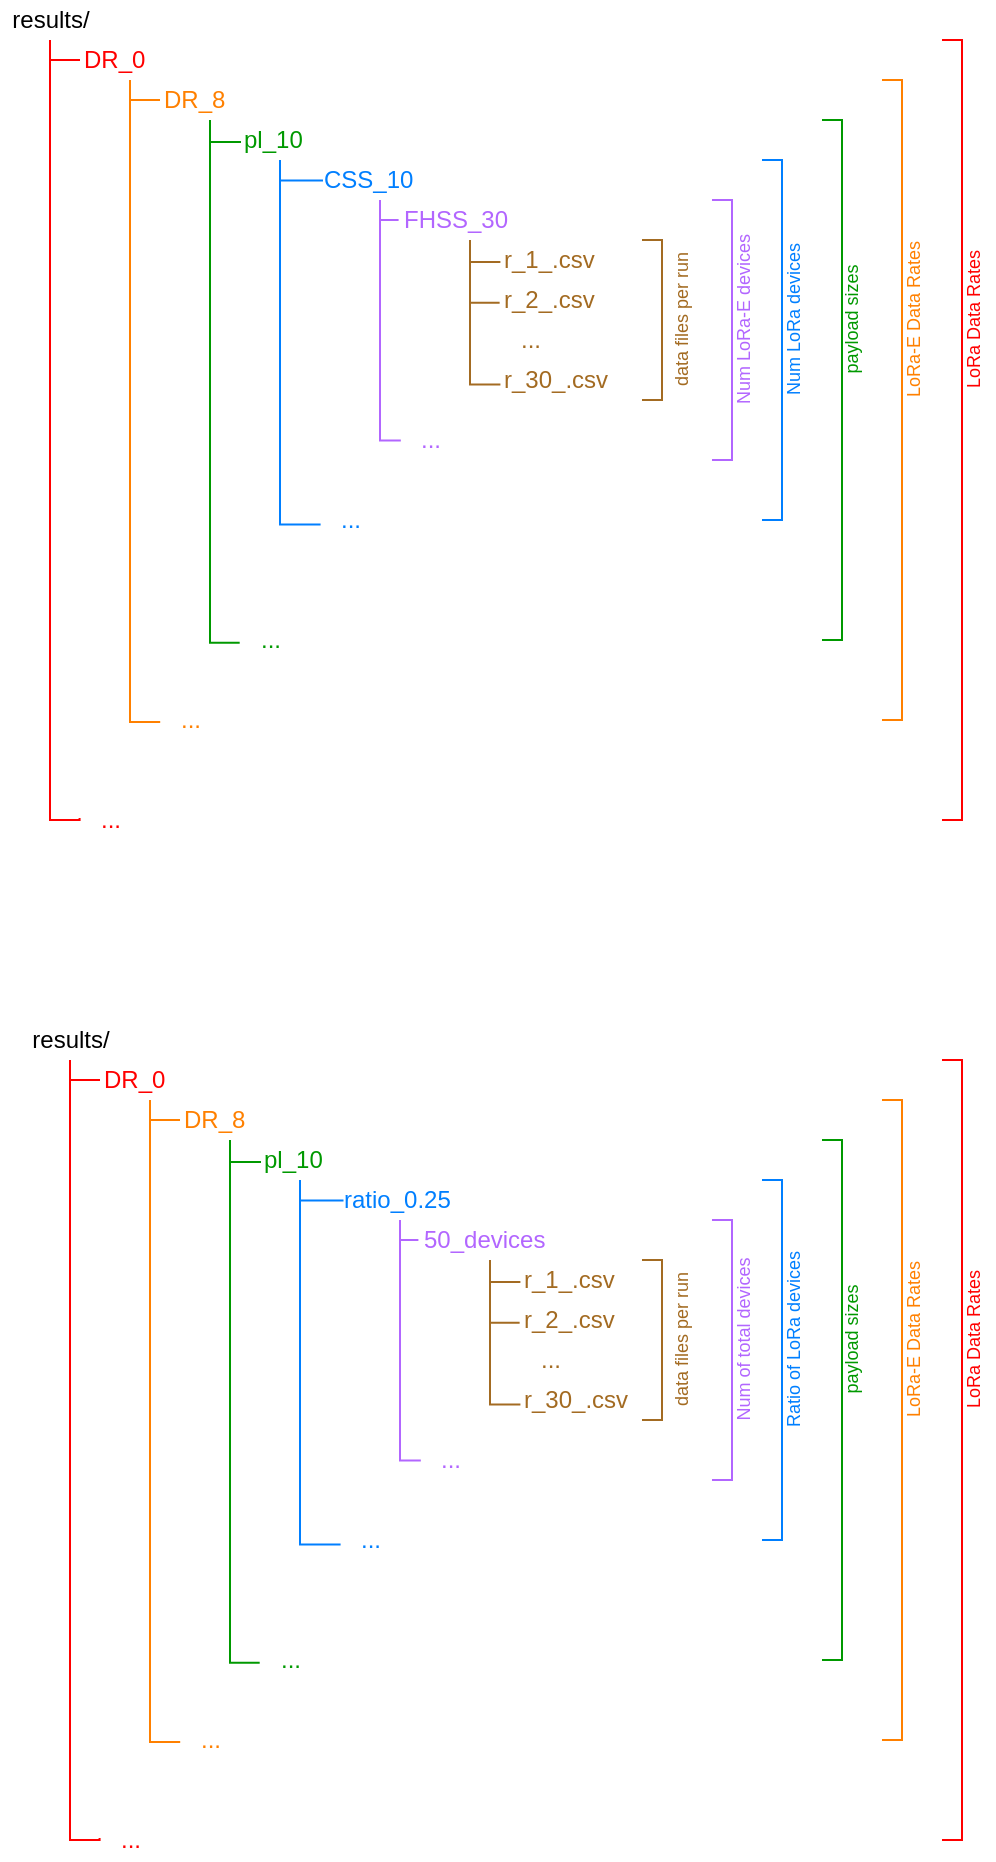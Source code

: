 <mxfile version="15.4.1" type="device"><diagram id="OHnnZ7AbStIHC8aZw9oQ" name="Page-1"><mxGraphModel dx="677" dy="420" grid="1" gridSize="10" guides="1" tooltips="1" connect="1" arrows="1" fold="1" page="1" pageScale="1" pageWidth="827" pageHeight="1169" math="0" shadow="0"><root><mxCell id="0"/><mxCell id="1" parent="0"/><mxCell id="uG-E0CZ2fcfd_I48C6CQ-13" style="edgeStyle=orthogonalEdgeStyle;rounded=0;orthogonalLoop=1;jettySize=auto;html=1;entryX=0;entryY=0.5;entryDx=0;entryDy=0;entryPerimeter=0;endArrow=none;endFill=0;fontColor=#FF0000;strokeColor=#FF0000;" edge="1" parent="1" source="uG-E0CZ2fcfd_I48C6CQ-2" target="uG-E0CZ2fcfd_I48C6CQ-4"><mxGeometry relative="1" as="geometry"><Array as="points"><mxPoint x="55" y="50"/></Array></mxGeometry></mxCell><mxCell id="uG-E0CZ2fcfd_I48C6CQ-15" style="edgeStyle=orthogonalEdgeStyle;rounded=0;orthogonalLoop=1;jettySize=auto;html=1;entryX=-0.007;entryY=0.45;entryDx=0;entryDy=0;entryPerimeter=0;endArrow=none;endFill=0;fontColor=#FF0000;strokeColor=#FF0000;" edge="1" parent="1" source="uG-E0CZ2fcfd_I48C6CQ-2" target="uG-E0CZ2fcfd_I48C6CQ-7"><mxGeometry relative="1" as="geometry"><mxPoint x="70.45" y="472" as="targetPoint"/><Array as="points"><mxPoint x="55" y="430"/><mxPoint x="70" y="430"/></Array></mxGeometry></mxCell><mxCell id="uG-E0CZ2fcfd_I48C6CQ-2" value="results/" style="text;html=1;align=center;verticalAlign=middle;resizable=0;points=[];autosize=1;strokeColor=none;fillColor=none;" vertex="1" parent="1"><mxGeometry x="30" y="20" width="50" height="20" as="geometry"/></mxCell><mxCell id="uG-E0CZ2fcfd_I48C6CQ-12" style="edgeStyle=orthogonalEdgeStyle;rounded=0;orthogonalLoop=1;jettySize=auto;html=1;entryX=0.003;entryY=0.571;entryDx=0;entryDy=0;entryPerimeter=0;endArrow=none;endFill=0;strokeColor=#FF8000;" edge="1" parent="1" source="uG-E0CZ2fcfd_I48C6CQ-4" target="uG-E0CZ2fcfd_I48C6CQ-10"><mxGeometry relative="1" as="geometry"><Array as="points"><mxPoint x="95" y="381"/><mxPoint x="110" y="381"/></Array></mxGeometry></mxCell><mxCell id="uG-E0CZ2fcfd_I48C6CQ-16" style="edgeStyle=orthogonalEdgeStyle;rounded=0;orthogonalLoop=1;jettySize=auto;html=1;entryX=0;entryY=0.5;entryDx=0;entryDy=0;entryPerimeter=0;endArrow=none;endFill=0;strokeColor=#FF8000;" edge="1" parent="1" source="uG-E0CZ2fcfd_I48C6CQ-4" target="uG-E0CZ2fcfd_I48C6CQ-9"><mxGeometry relative="1" as="geometry"><Array as="points"><mxPoint x="95" y="70"/></Array></mxGeometry></mxCell><mxCell id="uG-E0CZ2fcfd_I48C6CQ-4" value="DR_0" style="text;html=1;align=left;verticalAlign=middle;resizable=0;points=[];autosize=1;fontColor=#FF0000;" vertex="1" parent="1"><mxGeometry x="70" y="40" width="50" height="20" as="geometry"/></mxCell><mxCell id="uG-E0CZ2fcfd_I48C6CQ-7" value="..." style="text;html=1;align=center;verticalAlign=middle;resizable=0;points=[];autosize=1;strokeColor=none;fillColor=none;fontColor=#FF0000;" vertex="1" parent="1"><mxGeometry x="70" y="420" width="30" height="20" as="geometry"/></mxCell><mxCell id="uG-E0CZ2fcfd_I48C6CQ-18" style="edgeStyle=orthogonalEdgeStyle;rounded=0;orthogonalLoop=1;jettySize=auto;html=1;entryX=0.012;entryY=0.57;entryDx=0;entryDy=0;entryPerimeter=0;endArrow=none;endFill=0;fontColor=#009900;strokeColor=#009900;" edge="1" parent="1" source="uG-E0CZ2fcfd_I48C6CQ-9" target="uG-E0CZ2fcfd_I48C6CQ-17"><mxGeometry relative="1" as="geometry"><Array as="points"><mxPoint x="135" y="91"/><mxPoint x="150" y="91"/></Array></mxGeometry></mxCell><mxCell id="uG-E0CZ2fcfd_I48C6CQ-44" style="edgeStyle=orthogonalEdgeStyle;rounded=0;orthogonalLoop=1;jettySize=auto;html=1;entryX=-0.005;entryY=0.57;entryDx=0;entryDy=0;entryPerimeter=0;fontSize=9;fontColor=#B266FF;endArrow=none;endFill=0;strokeColor=#009900;" edge="1" parent="1" source="uG-E0CZ2fcfd_I48C6CQ-9" target="uG-E0CZ2fcfd_I48C6CQ-43"><mxGeometry relative="1" as="geometry"><Array as="points"><mxPoint x="135" y="341"/></Array></mxGeometry></mxCell><mxCell id="uG-E0CZ2fcfd_I48C6CQ-9" value="DR_8" style="text;html=1;align=left;verticalAlign=middle;resizable=0;points=[];autosize=1;strokeColor=none;fillColor=none;fontColor=#FF8000;" vertex="1" parent="1"><mxGeometry x="110" y="60" width="50" height="20" as="geometry"/></mxCell><mxCell id="uG-E0CZ2fcfd_I48C6CQ-10" value="..." style="text;html=1;align=center;verticalAlign=middle;resizable=0;points=[];autosize=1;strokeColor=none;fillColor=none;fontColor=#FF8000;" vertex="1" parent="1"><mxGeometry x="110" y="370" width="30" height="20" as="geometry"/></mxCell><mxCell id="uG-E0CZ2fcfd_I48C6CQ-23" style="edgeStyle=orthogonalEdgeStyle;rounded=0;orthogonalLoop=1;jettySize=auto;html=1;entryX=0.025;entryY=0.51;entryDx=0;entryDy=0;entryPerimeter=0;fontColor=#009900;endArrow=none;endFill=0;strokeColor=#007FFF;" edge="1" parent="1" source="uG-E0CZ2fcfd_I48C6CQ-17" target="uG-E0CZ2fcfd_I48C6CQ-22"><mxGeometry relative="1" as="geometry"><Array as="points"><mxPoint x="170" y="110"/></Array></mxGeometry></mxCell><mxCell id="uG-E0CZ2fcfd_I48C6CQ-25" style="edgeStyle=orthogonalEdgeStyle;rounded=0;orthogonalLoop=1;jettySize=auto;html=1;entryX=0.01;entryY=0.61;entryDx=0;entryDy=0;entryPerimeter=0;fontColor=#007FFF;endArrow=none;endFill=0;strokeColor=#007FFF;" edge="1" parent="1" source="uG-E0CZ2fcfd_I48C6CQ-17" target="uG-E0CZ2fcfd_I48C6CQ-24"><mxGeometry relative="1" as="geometry"/></mxCell><mxCell id="uG-E0CZ2fcfd_I48C6CQ-17" value="pl_10" style="text;html=1;align=left;verticalAlign=middle;resizable=0;points=[];autosize=1;strokeColor=none;fillColor=none;fontColor=#009900;" vertex="1" parent="1"><mxGeometry x="150" y="80" width="40" height="20" as="geometry"/></mxCell><mxCell id="uG-E0CZ2fcfd_I48C6CQ-27" style="edgeStyle=orthogonalEdgeStyle;rounded=0;orthogonalLoop=1;jettySize=auto;html=1;entryX=-0.01;entryY=0.49;entryDx=0;entryDy=0;entryPerimeter=0;fontColor=#007FFF;endArrow=none;endFill=0;strokeColor=#B266FF;" edge="1" parent="1" source="uG-E0CZ2fcfd_I48C6CQ-22" target="uG-E0CZ2fcfd_I48C6CQ-26"><mxGeometry relative="1" as="geometry"><Array as="points"><mxPoint x="220" y="130"/><mxPoint x="229" y="130"/></Array></mxGeometry></mxCell><mxCell id="uG-E0CZ2fcfd_I48C6CQ-29" style="edgeStyle=orthogonalEdgeStyle;rounded=0;orthogonalLoop=1;jettySize=auto;html=1;entryX=0.014;entryY=0.51;entryDx=0;entryDy=0;entryPerimeter=0;fontColor=#B266FF;endArrow=none;endFill=0;strokeColor=#B266FF;" edge="1" parent="1" source="uG-E0CZ2fcfd_I48C6CQ-22" target="uG-E0CZ2fcfd_I48C6CQ-28"><mxGeometry relative="1" as="geometry"><Array as="points"><mxPoint x="220" y="240"/></Array></mxGeometry></mxCell><mxCell id="uG-E0CZ2fcfd_I48C6CQ-22" value="CSS_10" style="text;html=1;align=left;verticalAlign=middle;resizable=0;points=[];autosize=1;strokeColor=none;fillColor=none;fontColor=#007FFF;" vertex="1" parent="1"><mxGeometry x="190" y="100" width="60" height="20" as="geometry"/></mxCell><mxCell id="uG-E0CZ2fcfd_I48C6CQ-24" value="..." style="text;html=1;align=center;verticalAlign=middle;resizable=0;points=[];autosize=1;strokeColor=none;fillColor=none;fontColor=#007FFF;" vertex="1" parent="1"><mxGeometry x="190" y="270" width="30" height="20" as="geometry"/></mxCell><mxCell id="uG-E0CZ2fcfd_I48C6CQ-35" style="edgeStyle=orthogonalEdgeStyle;rounded=0;orthogonalLoop=1;jettySize=auto;html=1;entryX=0.003;entryY=0.53;entryDx=0;entryDy=0;entryPerimeter=0;fontColor=#A36B22;endArrow=none;endFill=0;strokeColor=#A36B22;" edge="1" parent="1" source="uG-E0CZ2fcfd_I48C6CQ-26" target="uG-E0CZ2fcfd_I48C6CQ-30"><mxGeometry relative="1" as="geometry"><Array as="points"><mxPoint x="265" y="151"/><mxPoint x="280" y="151"/></Array></mxGeometry></mxCell><mxCell id="uG-E0CZ2fcfd_I48C6CQ-36" style="edgeStyle=orthogonalEdgeStyle;rounded=0;orthogonalLoop=1;jettySize=auto;html=1;entryX=-0.003;entryY=0.57;entryDx=0;entryDy=0;entryPerimeter=0;fontColor=#A36B22;endArrow=none;endFill=0;strokeColor=#A36B22;" edge="1" parent="1" source="uG-E0CZ2fcfd_I48C6CQ-26" target="uG-E0CZ2fcfd_I48C6CQ-31"><mxGeometry relative="1" as="geometry"><Array as="points"><mxPoint x="265" y="171"/></Array></mxGeometry></mxCell><mxCell id="uG-E0CZ2fcfd_I48C6CQ-37" style="edgeStyle=orthogonalEdgeStyle;rounded=0;orthogonalLoop=1;jettySize=auto;html=1;entryX=0.003;entryY=0.61;entryDx=0;entryDy=0;entryPerimeter=0;fontColor=#A36B22;endArrow=none;endFill=0;strokeColor=#A36B22;" edge="1" parent="1" source="uG-E0CZ2fcfd_I48C6CQ-26" target="uG-E0CZ2fcfd_I48C6CQ-32"><mxGeometry relative="1" as="geometry"><Array as="points"><mxPoint x="265" y="212"/></Array></mxGeometry></mxCell><mxCell id="uG-E0CZ2fcfd_I48C6CQ-26" value="FHSS_30" style="text;html=1;align=left;verticalAlign=middle;resizable=0;points=[];autosize=1;strokeColor=none;fillColor=none;fontColor=#B266FF;" vertex="1" parent="1"><mxGeometry x="230" y="120" width="70" height="20" as="geometry"/></mxCell><mxCell id="uG-E0CZ2fcfd_I48C6CQ-28" value="..." style="text;html=1;align=center;verticalAlign=middle;resizable=0;points=[];autosize=1;strokeColor=none;fillColor=none;fontColor=#B266FF;" vertex="1" parent="1"><mxGeometry x="230" y="230" width="30" height="20" as="geometry"/></mxCell><mxCell id="uG-E0CZ2fcfd_I48C6CQ-30" value="r_1_.csv" style="text;html=1;align=left;verticalAlign=middle;resizable=0;points=[];autosize=1;strokeColor=none;fillColor=none;fontColor=#A36B22;" vertex="1" parent="1"><mxGeometry x="280" y="140" width="60" height="20" as="geometry"/></mxCell><mxCell id="uG-E0CZ2fcfd_I48C6CQ-31" value="r_2_.csv" style="text;html=1;align=left;verticalAlign=middle;resizable=0;points=[];autosize=1;strokeColor=none;fillColor=none;fontColor=#A36B22;" vertex="1" parent="1"><mxGeometry x="280" y="160" width="60" height="20" as="geometry"/></mxCell><mxCell id="uG-E0CZ2fcfd_I48C6CQ-32" value="r_30_.csv" style="text;html=1;align=left;verticalAlign=middle;resizable=0;points=[];autosize=1;strokeColor=none;fillColor=none;fontColor=#A36B22;" vertex="1" parent="1"><mxGeometry x="280" y="200" width="70" height="20" as="geometry"/></mxCell><mxCell id="uG-E0CZ2fcfd_I48C6CQ-33" value="..." style="text;html=1;align=center;verticalAlign=middle;resizable=0;points=[];autosize=1;strokeColor=none;fillColor=none;fontColor=#A36B22;" vertex="1" parent="1"><mxGeometry x="280" y="180" width="30" height="20" as="geometry"/></mxCell><mxCell id="uG-E0CZ2fcfd_I48C6CQ-38" value="" style="strokeWidth=1;html=1;shape=mxgraph.flowchart.annotation_1;align=left;pointerEvents=1;fontColor=#A36B22;rotation=-180;strokeColor=#A36B22;" vertex="1" parent="1"><mxGeometry x="351" y="140" width="10" height="80" as="geometry"/></mxCell><mxCell id="uG-E0CZ2fcfd_I48C6CQ-40" value="data files per run" style="text;html=1;align=center;verticalAlign=middle;resizable=0;points=[];autosize=1;strokeColor=none;fillColor=none;fontSize=9;fontColor=#A36B22;rotation=-90;horizontal=1;" vertex="1" parent="1"><mxGeometry x="331" y="170" width="80" height="20" as="geometry"/></mxCell><mxCell id="uG-E0CZ2fcfd_I48C6CQ-41" value="" style="strokeWidth=1;html=1;shape=mxgraph.flowchart.annotation_1;align=left;pointerEvents=1;fontColor=#B266FF;rotation=-180;strokeColor=#B266FF;" vertex="1" parent="1"><mxGeometry x="386" y="120" width="10" height="130" as="geometry"/></mxCell><mxCell id="uG-E0CZ2fcfd_I48C6CQ-42" value="Num LoRa-E devices" style="text;html=1;align=center;verticalAlign=middle;resizable=0;points=[];autosize=1;strokeColor=none;fillColor=none;fontSize=9;fontColor=#B266FF;rotation=-90;horizontal=1;" vertex="1" parent="1"><mxGeometry x="352" y="170" width="100" height="20" as="geometry"/></mxCell><mxCell id="uG-E0CZ2fcfd_I48C6CQ-43" value="..." style="text;html=1;align=center;verticalAlign=middle;resizable=0;points=[];autosize=1;strokeColor=none;fillColor=none;fontColor=#009900;" vertex="1" parent="1"><mxGeometry x="150" y="330" width="30" height="20" as="geometry"/></mxCell><mxCell id="uG-E0CZ2fcfd_I48C6CQ-45" value="" style="strokeWidth=1;html=1;shape=mxgraph.flowchart.annotation_1;align=left;pointerEvents=1;fontColor=#B266FF;rotation=-180;strokeColor=#007FFF;" vertex="1" parent="1"><mxGeometry x="411" y="100" width="10" height="180" as="geometry"/></mxCell><mxCell id="uG-E0CZ2fcfd_I48C6CQ-46" value="Num LoRa devices" style="text;html=1;align=center;verticalAlign=middle;resizable=0;points=[];autosize=1;strokeColor=none;fillColor=none;fontSize=9;fontColor=#007FFF;rotation=-90;horizontal=1;" vertex="1" parent="1"><mxGeometry x="382" y="170" width="90" height="20" as="geometry"/></mxCell><mxCell id="uG-E0CZ2fcfd_I48C6CQ-47" value="" style="strokeWidth=1;html=1;shape=mxgraph.flowchart.annotation_1;align=left;pointerEvents=1;fontColor=#B266FF;rotation=-180;strokeColor=#009900;" vertex="1" parent="1"><mxGeometry x="441" y="80" width="10" height="260" as="geometry"/></mxCell><mxCell id="uG-E0CZ2fcfd_I48C6CQ-48" value="payload sizes" style="text;html=1;align=center;verticalAlign=middle;resizable=0;points=[];autosize=1;strokeColor=none;fillColor=none;fontSize=9;fontColor=#009900;rotation=-90;horizontal=1;" vertex="1" parent="1"><mxGeometry x="421" y="170" width="70" height="20" as="geometry"/></mxCell><mxCell id="uG-E0CZ2fcfd_I48C6CQ-49" value="" style="strokeWidth=1;html=1;shape=mxgraph.flowchart.annotation_1;align=left;pointerEvents=1;fontColor=#B266FF;rotation=-180;strokeColor=#FF8000;" vertex="1" parent="1"><mxGeometry x="471" y="60" width="10" height="320" as="geometry"/></mxCell><mxCell id="uG-E0CZ2fcfd_I48C6CQ-50" value="LoRa-E Data Rates" style="text;html=1;align=center;verticalAlign=middle;resizable=0;points=[];autosize=1;strokeColor=none;fillColor=none;fontSize=9;fontColor=#FF8000;rotation=-90;horizontal=1;" vertex="1" parent="1"><mxGeometry x="442" y="170" width="90" height="20" as="geometry"/></mxCell><mxCell id="uG-E0CZ2fcfd_I48C6CQ-51" value="" style="strokeWidth=1;html=1;shape=mxgraph.flowchart.annotation_1;align=left;pointerEvents=1;fontColor=#FF0000;rotation=-180;strokeColor=#FF0000;" vertex="1" parent="1"><mxGeometry x="501" y="40" width="10" height="390" as="geometry"/></mxCell><mxCell id="uG-E0CZ2fcfd_I48C6CQ-52" value="LoRa Data Rates" style="text;html=1;align=center;verticalAlign=middle;resizable=0;points=[];autosize=1;strokeColor=none;fillColor=none;fontSize=9;fontColor=#FF0000;rotation=-90;horizontal=1;" vertex="1" parent="1"><mxGeometry x="477" y="170" width="80" height="20" as="geometry"/></mxCell><mxCell id="uG-E0CZ2fcfd_I48C6CQ-53" style="edgeStyle=orthogonalEdgeStyle;rounded=0;orthogonalLoop=1;jettySize=auto;html=1;entryX=0;entryY=0.5;entryDx=0;entryDy=0;entryPerimeter=0;endArrow=none;endFill=0;fontColor=#FF0000;strokeColor=#FF0000;" edge="1" parent="1" source="uG-E0CZ2fcfd_I48C6CQ-55" target="uG-E0CZ2fcfd_I48C6CQ-58"><mxGeometry relative="1" as="geometry"><Array as="points"><mxPoint x="65" y="560"/></Array></mxGeometry></mxCell><mxCell id="uG-E0CZ2fcfd_I48C6CQ-54" style="edgeStyle=orthogonalEdgeStyle;rounded=0;orthogonalLoop=1;jettySize=auto;html=1;entryX=-0.007;entryY=0.45;entryDx=0;entryDy=0;entryPerimeter=0;endArrow=none;endFill=0;fontColor=#FF0000;strokeColor=#FF0000;" edge="1" parent="1" source="uG-E0CZ2fcfd_I48C6CQ-55" target="uG-E0CZ2fcfd_I48C6CQ-59"><mxGeometry relative="1" as="geometry"><mxPoint x="80.45" y="982" as="targetPoint"/><Array as="points"><mxPoint x="65" y="940"/><mxPoint x="80" y="940"/></Array></mxGeometry></mxCell><mxCell id="uG-E0CZ2fcfd_I48C6CQ-55" value="results/" style="text;html=1;align=center;verticalAlign=middle;resizable=0;points=[];autosize=1;strokeColor=none;fillColor=none;" vertex="1" parent="1"><mxGeometry x="40" y="530" width="50" height="20" as="geometry"/></mxCell><mxCell id="uG-E0CZ2fcfd_I48C6CQ-56" style="edgeStyle=orthogonalEdgeStyle;rounded=0;orthogonalLoop=1;jettySize=auto;html=1;entryX=0.003;entryY=0.571;entryDx=0;entryDy=0;entryPerimeter=0;endArrow=none;endFill=0;strokeColor=#FF8000;" edge="1" parent="1" source="uG-E0CZ2fcfd_I48C6CQ-58" target="uG-E0CZ2fcfd_I48C6CQ-63"><mxGeometry relative="1" as="geometry"><Array as="points"><mxPoint x="105" y="891"/><mxPoint x="120" y="891"/></Array></mxGeometry></mxCell><mxCell id="uG-E0CZ2fcfd_I48C6CQ-57" style="edgeStyle=orthogonalEdgeStyle;rounded=0;orthogonalLoop=1;jettySize=auto;html=1;entryX=0;entryY=0.5;entryDx=0;entryDy=0;entryPerimeter=0;endArrow=none;endFill=0;strokeColor=#FF8000;" edge="1" parent="1" source="uG-E0CZ2fcfd_I48C6CQ-58" target="uG-E0CZ2fcfd_I48C6CQ-62"><mxGeometry relative="1" as="geometry"><Array as="points"><mxPoint x="105" y="580"/></Array></mxGeometry></mxCell><mxCell id="uG-E0CZ2fcfd_I48C6CQ-58" value="DR_0" style="text;html=1;align=left;verticalAlign=middle;resizable=0;points=[];autosize=1;fontColor=#FF0000;" vertex="1" parent="1"><mxGeometry x="80" y="550" width="50" height="20" as="geometry"/></mxCell><mxCell id="uG-E0CZ2fcfd_I48C6CQ-59" value="..." style="text;html=1;align=center;verticalAlign=middle;resizable=0;points=[];autosize=1;strokeColor=none;fillColor=none;fontColor=#FF0000;" vertex="1" parent="1"><mxGeometry x="80" y="930" width="30" height="20" as="geometry"/></mxCell><mxCell id="uG-E0CZ2fcfd_I48C6CQ-60" style="edgeStyle=orthogonalEdgeStyle;rounded=0;orthogonalLoop=1;jettySize=auto;html=1;entryX=0.012;entryY=0.57;entryDx=0;entryDy=0;entryPerimeter=0;endArrow=none;endFill=0;fontColor=#009900;strokeColor=#009900;" edge="1" parent="1" source="uG-E0CZ2fcfd_I48C6CQ-62" target="uG-E0CZ2fcfd_I48C6CQ-66"><mxGeometry relative="1" as="geometry"><Array as="points"><mxPoint x="145" y="601"/><mxPoint x="160" y="601"/></Array></mxGeometry></mxCell><mxCell id="uG-E0CZ2fcfd_I48C6CQ-61" style="edgeStyle=orthogonalEdgeStyle;rounded=0;orthogonalLoop=1;jettySize=auto;html=1;entryX=-0.005;entryY=0.57;entryDx=0;entryDy=0;entryPerimeter=0;fontSize=9;fontColor=#B266FF;endArrow=none;endFill=0;strokeColor=#009900;" edge="1" parent="1" source="uG-E0CZ2fcfd_I48C6CQ-62" target="uG-E0CZ2fcfd_I48C6CQ-84"><mxGeometry relative="1" as="geometry"><Array as="points"><mxPoint x="145" y="851"/></Array></mxGeometry></mxCell><mxCell id="uG-E0CZ2fcfd_I48C6CQ-62" value="DR_8" style="text;html=1;align=left;verticalAlign=middle;resizable=0;points=[];autosize=1;strokeColor=none;fillColor=none;fontColor=#FF8000;" vertex="1" parent="1"><mxGeometry x="120" y="570" width="50" height="20" as="geometry"/></mxCell><mxCell id="uG-E0CZ2fcfd_I48C6CQ-63" value="..." style="text;html=1;align=center;verticalAlign=middle;resizable=0;points=[];autosize=1;strokeColor=none;fillColor=none;fontColor=#FF8000;" vertex="1" parent="1"><mxGeometry x="120" y="880" width="30" height="20" as="geometry"/></mxCell><mxCell id="uG-E0CZ2fcfd_I48C6CQ-64" style="edgeStyle=orthogonalEdgeStyle;rounded=0;orthogonalLoop=1;jettySize=auto;html=1;entryX=0.025;entryY=0.51;entryDx=0;entryDy=0;entryPerimeter=0;fontColor=#009900;endArrow=none;endFill=0;strokeColor=#007FFF;" edge="1" parent="1" source="uG-E0CZ2fcfd_I48C6CQ-66" target="uG-E0CZ2fcfd_I48C6CQ-69"><mxGeometry relative="1" as="geometry"><Array as="points"><mxPoint x="180" y="620"/></Array></mxGeometry></mxCell><mxCell id="uG-E0CZ2fcfd_I48C6CQ-65" style="edgeStyle=orthogonalEdgeStyle;rounded=0;orthogonalLoop=1;jettySize=auto;html=1;entryX=0.01;entryY=0.61;entryDx=0;entryDy=0;entryPerimeter=0;fontColor=#007FFF;endArrow=none;endFill=0;strokeColor=#007FFF;" edge="1" parent="1" source="uG-E0CZ2fcfd_I48C6CQ-66" target="uG-E0CZ2fcfd_I48C6CQ-70"><mxGeometry relative="1" as="geometry"/></mxCell><mxCell id="uG-E0CZ2fcfd_I48C6CQ-66" value="pl_10" style="text;html=1;align=left;verticalAlign=middle;resizable=0;points=[];autosize=1;strokeColor=none;fillColor=none;fontColor=#009900;" vertex="1" parent="1"><mxGeometry x="160" y="590" width="40" height="20" as="geometry"/></mxCell><mxCell id="uG-E0CZ2fcfd_I48C6CQ-67" style="edgeStyle=orthogonalEdgeStyle;rounded=0;orthogonalLoop=1;jettySize=auto;html=1;entryX=-0.01;entryY=0.49;entryDx=0;entryDy=0;entryPerimeter=0;fontColor=#007FFF;endArrow=none;endFill=0;strokeColor=#B266FF;" edge="1" parent="1" source="uG-E0CZ2fcfd_I48C6CQ-69" target="uG-E0CZ2fcfd_I48C6CQ-74"><mxGeometry relative="1" as="geometry"><Array as="points"><mxPoint x="230" y="640"/><mxPoint x="239" y="640"/></Array></mxGeometry></mxCell><mxCell id="uG-E0CZ2fcfd_I48C6CQ-68" style="edgeStyle=orthogonalEdgeStyle;rounded=0;orthogonalLoop=1;jettySize=auto;html=1;entryX=0.014;entryY=0.51;entryDx=0;entryDy=0;entryPerimeter=0;fontColor=#B266FF;endArrow=none;endFill=0;strokeColor=#B266FF;" edge="1" parent="1" source="uG-E0CZ2fcfd_I48C6CQ-69" target="uG-E0CZ2fcfd_I48C6CQ-75"><mxGeometry relative="1" as="geometry"><Array as="points"><mxPoint x="230" y="750"/></Array></mxGeometry></mxCell><mxCell id="uG-E0CZ2fcfd_I48C6CQ-69" value="ratio_0.25" style="text;html=1;align=left;verticalAlign=middle;resizable=0;points=[];autosize=1;strokeColor=none;fillColor=none;fontColor=#007FFF;" vertex="1" parent="1"><mxGeometry x="200" y="610" width="70" height="20" as="geometry"/></mxCell><mxCell id="uG-E0CZ2fcfd_I48C6CQ-70" value="..." style="text;html=1;align=center;verticalAlign=middle;resizable=0;points=[];autosize=1;strokeColor=none;fillColor=none;fontColor=#007FFF;" vertex="1" parent="1"><mxGeometry x="200" y="780" width="30" height="20" as="geometry"/></mxCell><mxCell id="uG-E0CZ2fcfd_I48C6CQ-71" style="edgeStyle=orthogonalEdgeStyle;rounded=0;orthogonalLoop=1;jettySize=auto;html=1;entryX=0.003;entryY=0.53;entryDx=0;entryDy=0;entryPerimeter=0;fontColor=#A36B22;endArrow=none;endFill=0;strokeColor=#A36B22;" edge="1" parent="1" source="uG-E0CZ2fcfd_I48C6CQ-74" target="uG-E0CZ2fcfd_I48C6CQ-76"><mxGeometry relative="1" as="geometry"><Array as="points"><mxPoint x="275" y="661"/><mxPoint x="290" y="661"/></Array></mxGeometry></mxCell><mxCell id="uG-E0CZ2fcfd_I48C6CQ-72" style="edgeStyle=orthogonalEdgeStyle;rounded=0;orthogonalLoop=1;jettySize=auto;html=1;entryX=-0.003;entryY=0.57;entryDx=0;entryDy=0;entryPerimeter=0;fontColor=#A36B22;endArrow=none;endFill=0;strokeColor=#A36B22;" edge="1" parent="1" source="uG-E0CZ2fcfd_I48C6CQ-74" target="uG-E0CZ2fcfd_I48C6CQ-77"><mxGeometry relative="1" as="geometry"><Array as="points"><mxPoint x="275" y="681"/></Array></mxGeometry></mxCell><mxCell id="uG-E0CZ2fcfd_I48C6CQ-73" style="edgeStyle=orthogonalEdgeStyle;rounded=0;orthogonalLoop=1;jettySize=auto;html=1;entryX=0.003;entryY=0.61;entryDx=0;entryDy=0;entryPerimeter=0;fontColor=#A36B22;endArrow=none;endFill=0;strokeColor=#A36B22;" edge="1" parent="1" source="uG-E0CZ2fcfd_I48C6CQ-74" target="uG-E0CZ2fcfd_I48C6CQ-78"><mxGeometry relative="1" as="geometry"><Array as="points"><mxPoint x="275" y="722"/></Array></mxGeometry></mxCell><mxCell id="uG-E0CZ2fcfd_I48C6CQ-74" value="50_devices" style="text;html=1;align=left;verticalAlign=middle;resizable=0;points=[];autosize=1;strokeColor=none;fillColor=none;fontColor=#B266FF;" vertex="1" parent="1"><mxGeometry x="240" y="630" width="80" height="20" as="geometry"/></mxCell><mxCell id="uG-E0CZ2fcfd_I48C6CQ-75" value="..." style="text;html=1;align=center;verticalAlign=middle;resizable=0;points=[];autosize=1;strokeColor=none;fillColor=none;fontColor=#B266FF;" vertex="1" parent="1"><mxGeometry x="240" y="740" width="30" height="20" as="geometry"/></mxCell><mxCell id="uG-E0CZ2fcfd_I48C6CQ-76" value="r_1_.csv" style="text;html=1;align=left;verticalAlign=middle;resizable=0;points=[];autosize=1;strokeColor=none;fillColor=none;fontColor=#A36B22;" vertex="1" parent="1"><mxGeometry x="290" y="650" width="60" height="20" as="geometry"/></mxCell><mxCell id="uG-E0CZ2fcfd_I48C6CQ-77" value="r_2_.csv" style="text;html=1;align=left;verticalAlign=middle;resizable=0;points=[];autosize=1;strokeColor=none;fillColor=none;fontColor=#A36B22;" vertex="1" parent="1"><mxGeometry x="290" y="670" width="60" height="20" as="geometry"/></mxCell><mxCell id="uG-E0CZ2fcfd_I48C6CQ-78" value="r_30_.csv" style="text;html=1;align=left;verticalAlign=middle;resizable=0;points=[];autosize=1;strokeColor=none;fillColor=none;fontColor=#A36B22;" vertex="1" parent="1"><mxGeometry x="290" y="710" width="70" height="20" as="geometry"/></mxCell><mxCell id="uG-E0CZ2fcfd_I48C6CQ-79" value="..." style="text;html=1;align=center;verticalAlign=middle;resizable=0;points=[];autosize=1;strokeColor=none;fillColor=none;fontColor=#A36B22;" vertex="1" parent="1"><mxGeometry x="290" y="690" width="30" height="20" as="geometry"/></mxCell><mxCell id="uG-E0CZ2fcfd_I48C6CQ-80" value="" style="strokeWidth=1;html=1;shape=mxgraph.flowchart.annotation_1;align=left;pointerEvents=1;fontColor=#A36B22;rotation=-180;strokeColor=#A36B22;" vertex="1" parent="1"><mxGeometry x="351" y="650" width="10" height="80" as="geometry"/></mxCell><mxCell id="uG-E0CZ2fcfd_I48C6CQ-81" value="data files per run" style="text;html=1;align=center;verticalAlign=middle;resizable=0;points=[];autosize=1;strokeColor=none;fillColor=none;fontSize=9;fontColor=#A36B22;rotation=-90;horizontal=1;" vertex="1" parent="1"><mxGeometry x="331" y="680" width="80" height="20" as="geometry"/></mxCell><mxCell id="uG-E0CZ2fcfd_I48C6CQ-82" value="" style="strokeWidth=1;html=1;shape=mxgraph.flowchart.annotation_1;align=left;pointerEvents=1;fontColor=#B266FF;rotation=-180;strokeColor=#B266FF;" vertex="1" parent="1"><mxGeometry x="386" y="630" width="10" height="130" as="geometry"/></mxCell><mxCell id="uG-E0CZ2fcfd_I48C6CQ-83" value="Num of total devices" style="text;html=1;align=center;verticalAlign=middle;resizable=0;points=[];autosize=1;strokeColor=none;fillColor=none;fontSize=9;fontColor=#B266FF;rotation=-90;horizontal=1;" vertex="1" parent="1"><mxGeometry x="352" y="680" width="100" height="20" as="geometry"/></mxCell><mxCell id="uG-E0CZ2fcfd_I48C6CQ-84" value="..." style="text;html=1;align=center;verticalAlign=middle;resizable=0;points=[];autosize=1;strokeColor=none;fillColor=none;fontColor=#009900;" vertex="1" parent="1"><mxGeometry x="160" y="840" width="30" height="20" as="geometry"/></mxCell><mxCell id="uG-E0CZ2fcfd_I48C6CQ-85" value="" style="strokeWidth=1;html=1;shape=mxgraph.flowchart.annotation_1;align=left;pointerEvents=1;fontColor=#B266FF;rotation=-180;strokeColor=#007FFF;" vertex="1" parent="1"><mxGeometry x="411" y="610" width="10" height="180" as="geometry"/></mxCell><mxCell id="uG-E0CZ2fcfd_I48C6CQ-86" value="Ratio of LoRa devices" style="text;html=1;align=center;verticalAlign=middle;resizable=0;points=[];autosize=1;strokeColor=none;fillColor=none;fontSize=9;fontColor=#007FFF;rotation=-90;horizontal=1;" vertex="1" parent="1"><mxGeometry x="377" y="680" width="100" height="20" as="geometry"/></mxCell><mxCell id="uG-E0CZ2fcfd_I48C6CQ-87" value="" style="strokeWidth=1;html=1;shape=mxgraph.flowchart.annotation_1;align=left;pointerEvents=1;fontColor=#B266FF;rotation=-180;strokeColor=#009900;" vertex="1" parent="1"><mxGeometry x="441" y="590" width="10" height="260" as="geometry"/></mxCell><mxCell id="uG-E0CZ2fcfd_I48C6CQ-88" value="payload sizes" style="text;html=1;align=center;verticalAlign=middle;resizable=0;points=[];autosize=1;strokeColor=none;fillColor=none;fontSize=9;fontColor=#009900;rotation=-90;horizontal=1;" vertex="1" parent="1"><mxGeometry x="421" y="680" width="70" height="20" as="geometry"/></mxCell><mxCell id="uG-E0CZ2fcfd_I48C6CQ-89" value="" style="strokeWidth=1;html=1;shape=mxgraph.flowchart.annotation_1;align=left;pointerEvents=1;fontColor=#B266FF;rotation=-180;strokeColor=#FF8000;" vertex="1" parent="1"><mxGeometry x="471" y="570" width="10" height="320" as="geometry"/></mxCell><mxCell id="uG-E0CZ2fcfd_I48C6CQ-90" value="LoRa-E Data Rates" style="text;html=1;align=center;verticalAlign=middle;resizable=0;points=[];autosize=1;strokeColor=none;fillColor=none;fontSize=9;fontColor=#FF8000;rotation=-90;horizontal=1;" vertex="1" parent="1"><mxGeometry x="442" y="680" width="90" height="20" as="geometry"/></mxCell><mxCell id="uG-E0CZ2fcfd_I48C6CQ-91" value="" style="strokeWidth=1;html=1;shape=mxgraph.flowchart.annotation_1;align=left;pointerEvents=1;fontColor=#FF0000;rotation=-180;strokeColor=#FF0000;" vertex="1" parent="1"><mxGeometry x="501" y="550" width="10" height="390" as="geometry"/></mxCell><mxCell id="uG-E0CZ2fcfd_I48C6CQ-92" value="LoRa Data Rates" style="text;html=1;align=center;verticalAlign=middle;resizable=0;points=[];autosize=1;strokeColor=none;fillColor=none;fontSize=9;fontColor=#FF0000;rotation=-90;horizontal=1;" vertex="1" parent="1"><mxGeometry x="477" y="680" width="80" height="20" as="geometry"/></mxCell></root></mxGraphModel></diagram></mxfile>